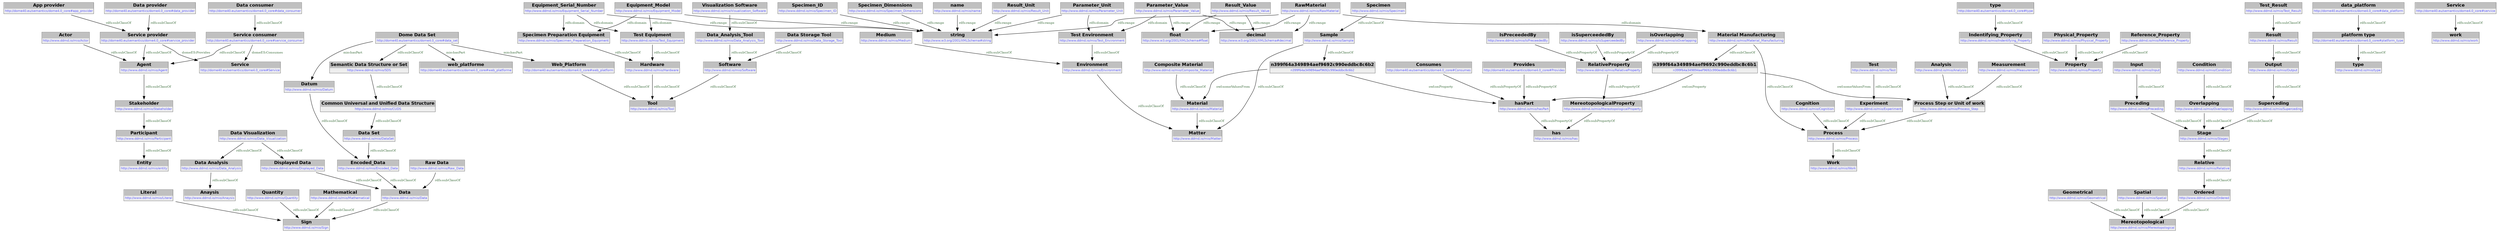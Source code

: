 digraph { 
 node [ fontname="DejaVu Sans" ] ; 
	node0 -> node1 [ color=BLACK, label=< <font point-size='10' color='#336633'>rdfs:subClassOf</font> > ] ;
	node2 -> node3 [ color=BLACK, label=< <font point-size='10' color='#336633'>rdfs:subClassOf</font> > ] ;
	node6 -> node7 [ color=BLACK, label=< <font point-size='10' color='#336633'>rdfs:subClassOf</font> > ] ;
	node8 -> node9 [ color=BLACK, label=< <font point-size='10' color='#336633'>rdfs:subClassOf</font> > ] ;
	node10 -> node11 [ color=BLACK, label=< <font point-size='10' color='#336633'>rdfs:subClassOf</font> > ] ;
	node4 -> node12 [ color=BLACK, label=< <font point-size='10' color='#336633'>rdfs:subClassOf</font> > ] ;
	node14 -> node15 [ color=BLACK, label=< <font point-size='10' color='#336633'>rdfs:range</font> > ] ;
	node16 -> node17 [ color=BLACK, label=< <font point-size='10' color='#336633'>rdfs:range</font> > ] ;
	node18 -> node19 [ color=BLACK, label=< <font point-size='10' color='#336633'>rdfs:subClassOf</font> > ] ;
	node20 -> node21 [ color=BLACK, label=< <font point-size='10' color='#336633'>rdfs:domain</font> > ] ;
	node22 -> node23 [ color=BLACK, label=< <font point-size='10' color='#336633'>owl:onProperty</font> > ] ;
	node26 -> node27 [ color=BLACK, label=< <font point-size='10' color='#336633'>rdfs:subClassOf</font> > ] ;
	node28 -> node29 [ color=BLACK, label=< <font point-size='10' color='#336633'>rdfs:subClassOf</font> > ] ;
	node32 -> node0 [ color=BLACK, label=< <font point-size='10' color='#336633'>rdfs:subClassOf</font> > ] ;
	node11 -> node33 [ color=BLACK, label=< <font point-size='10' color='#336633'>rdfs:subClassOf</font> > ] ;
	node34 -> node35 [ color=BLACK, label=< <font point-size='10' color='#336633'>rdfs:subClassOf</font> > ] ;
	node37 -> node38 [ color=BLACK, label=< <font point-size='10' color='#336633'>rdfs:subClassOf</font> > ] ;
	node39 -> node40 [ color=BLACK, label=< <font point-size='10' color='#336633'>domeES:Consumes</font> > ] ;
	node41 -> node42 [ color=BLACK, label=< <font point-size='10' color='#336633'>rdfs:subClassOf</font> > ] ;
	node43 -> node44 [ color=BLACK, label=< <font point-size='10' color='#336633'>rdfs:subClassOf</font> > ] ;
	node46 -> node47 [ color=BLACK, label=< <font point-size='10' color='#336633'>rdfs:domain</font> > ] ;
	node48 -> node15 [ color=BLACK, label=< <font point-size='10' color='#336633'>rdfs:range</font> > ] ;
	node21 -> node50 [ color=BLACK, label=< <font point-size='10' color='#336633'>rdfs:subClassOf</font> > ] ;
	node51 -> node42 [ color=BLACK, label=< <font point-size='10' color='#336633'>rdfs:subClassOf</font> > ] ;
	node52 -> node23 [ color=BLACK, label=< <font point-size='10' color='#336633'>rdfs:subPropertyOf</font> > ] ;
	node50 -> node53 [ color=BLACK, label=< <font point-size='10' color='#336633'>rdfs:subClassOf</font> > ] ;
	node55 -> node56 [ color=BLACK, label=< <font point-size='10' color='#336633'>rdfs:subPropertyOf</font> > ] ;
	node14 -> node57 [ color=BLACK, label=< <font point-size='10' color='#336633'>rdfs:range</font> > ] ;
	node54 -> node40 [ color=BLACK, label=< <font point-size='10' color='#336633'>domeES:Provides</font> > ] ;
	node58 -> node2 [ color=BLACK, label=< <font point-size='10' color='#336633'>rdfs:subClassOf</font> > ] ;
	node59 -> node23 [ color=BLACK, label=< <font point-size='10' color='#336633'>rdfs:subPropertyOf</font> > ] ;
	node44 -> node10 [ color=BLACK, label=< <font point-size='10' color='#336633'>rdfs:subClassOf</font> > ] ;
	node22 -> node60 [ color=BLACK, label=< <font point-size='10' color='#336633'>owl:someValuesFrom</font> > ] ;
	node13 -> node54 [ color=BLACK, label=< <font point-size='10' color='#336633'>rdfs:subClassOf</font> > ] ;
	node46 -> node17 [ color=BLACK, label=< <font point-size='10' color='#336633'>rdfs:range</font> > ] ;
	node61 -> node23 [ color=BLACK, label=< <font point-size='10' color='#336633'>owl:onProperty</font> > ] ;
	node62 -> node17 [ color=BLACK, label=< <font point-size='10' color='#336633'>rdfs:range</font> > ] ;
	node63 -> node12 [ color=BLACK, label=< <font point-size='10' color='#336633'>rdfs:subClassOf</font> > ] ;
	node4 -> node22 [ color=BLACK, label=< <font point-size='10' color='#336633'>rdfs:subClassOf</font> > ] ;
	node45 -> node53 [ color=BLACK, label=< <font point-size='10' color='#336633'>rdfs:subClassOf</font> > ] ;
	node1 -> node66 [ color=BLACK, label=< <font point-size='10' color='#336633'>rdfs:subClassOf</font> > ] ;
	node62 -> node67 [ color=BLACK, label=< <font point-size='10' color='#336633'>rdfs:domain</font> > ] ;
	node48 -> node57 [ color=BLACK, label=< <font point-size='10' color='#336633'>rdfs:range</font> > ] ;
	node61 -> node24 [ color=BLACK, label=< <font point-size='10' color='#336633'>owl:someValuesFrom</font> > ] ;
	node68 -> node53 [ color=BLACK, label=< <font point-size='10' color='#336633'>rdfs:subClassOf</font> > ] ;
	node30 -> node63 [ color=BLACK, label=< <font point-size='10' color='#336633'>rdfs:subClassOf</font> > ] ;
	node48 -> node17 [ color=BLACK, label=< <font point-size='10' color='#336633'>rdfs:range</font> > ] ;
	node69 -> node39 [ color=BLACK, label=< <font point-size='10' color='#336633'>rdfs:subClassOf</font> > ] ;
	node66 -> node31 [ color=BLACK, label=< <font point-size='10' color='#336633'>rdfs:subClassOf</font> > ] ;
	node71 -> node56 [ color=BLACK, label=< <font point-size='10' color='#336633'>rdfs:subPropertyOf</font> > ] ;
	node72 -> node73 [ color=BLACK, label=< <font point-size='10' color='#336633'>rdfs:subClassOf</font> > ] ;
	node37 -> node18 [ color=BLACK, label=< <font point-size='10' color='#336633'>rdfs:subClassOf</font> > ] ;
	node46 -> node21 [ color=BLACK, label=< <font point-size='10' color='#336633'>rdfs:domain</font> > ] ;
	node48 -> node41 [ color=BLACK, label=< <font point-size='10' color='#336633'>rdfs:domain</font> > ] ;
	node75 -> node27 [ color=BLACK, label=< <font point-size='10' color='#336633'>rdfs:subClassOf</font> > ] ;
	node77 -> node78 [ color=BLACK, label=< <font point-size='10' color='#336633'>rdfs:subClassOf</font> > ] ;
	node80 -> node81 [ color=BLACK, label=< <font point-size='10' color='#336633'>mio:hasPart</font> > ] ;
	node81 -> node82 [ color=BLACK, label=< <font point-size='10' color='#336633'>rdfs:subClassOf</font> > ] ;
	node83 -> node17 [ color=BLACK, label=< <font point-size='10' color='#336633'>rdfs:range</font> > ] ;
	node24 -> node42 [ color=BLACK, label=< <font point-size='10' color='#336633'>rdfs:subClassOf</font> > ] ;
	node84 -> node15 [ color=BLACK, label=< <font point-size='10' color='#336633'>rdfs:range</font> > ] ;
	node80 -> node85 [ color=BLACK, label=< <font point-size='10' color='#336633'>mio:hasPart</font> > ] ;
	node86 -> node87 [ color=BLACK, label=< <font point-size='10' color='#336633'>rdfs:subPropertyOf</font> > ] ;
	node5 -> node70 [ color=BLACK, label=< <font point-size='10' color='#336633'>rdfs:subClassOf</font> > ] ;
	node9 -> node73 [ color=BLACK, label=< <font point-size='10' color='#336633'>rdfs:subClassOf</font> > ] ;
	node88 -> node17 [ color=BLACK, label=< <font point-size='10' color='#336633'>rdfs:range</font> > ] ;
	node80 -> node45 [ color=BLACK, label=< <font point-size='10' color='#336633'>mio:hasPart</font> > ] ;
	node89 -> node56 [ color=BLACK, label=< <font point-size='10' color='#336633'>rdfs:subPropertyOf</font> > ] ;
	node35 -> node70 [ color=BLACK, label=< <font point-size='10' color='#336633'>rdfs:subClassOf</font> > ] ;
	node42 -> node90 [ color=BLACK, label=< <font point-size='10' color='#336633'>rdfs:subClassOf</font> > ] ;
	node92 -> node93 [ color=BLACK, label=< <font point-size='10' color='#336633'>rdfs:subClassOf</font> > ] ;
	node20 -> node47 [ color=BLACK, label=< <font point-size='10' color='#336633'>rdfs:domain</font> > ] ;
	node94 -> node73 [ color=BLACK, label=< <font point-size='10' color='#336633'>rdfs:subClassOf</font> > ] ;
	node80 -> node58 [ color=BLACK, label=< <font point-size='10' color='#336633'>rdfs:subClassOf</font> > ] ;
	node54 -> node0 [ color=BLACK, label=< <font point-size='10' color='#336633'>rdfs:subClassOf</font> > ] ;
	node95 -> node60 [ color=BLACK, label=< <font point-size='10' color='#336633'>rdfs:subClassOf</font> > ] ;
	node49 -> node24 [ color=BLACK, label=< <font point-size='10' color='#336633'>rdfs:subClassOf</font> > ] ;
	node29 -> node27 [ color=BLACK, label=< <font point-size='10' color='#336633'>rdfs:subClassOf</font> > ] ;
	node47 -> node50 [ color=BLACK, label=< <font point-size='10' color='#336633'>rdfs:subClassOf</font> > ] ;
	node84 -> node57 [ color=BLACK, label=< <font point-size='10' color='#336633'>rdfs:range</font> > ] ;
	node65 -> node33 [ color=BLACK, label=< <font point-size='10' color='#336633'>rdfs:subClassOf</font> > ] ;
	node33 -> node34 [ color=BLACK, label=< <font point-size='10' color='#336633'>rdfs:subClassOf</font> > ] ;
	node7 -> node68 [ color=BLACK, label=< <font point-size='10' color='#336633'>rdfs:subClassOf</font> > ] ;
	node23 -> node87 [ color=BLACK, label=< <font point-size='10' color='#336633'>rdfs:subPropertyOf</font> > ] ;
	node56 -> node86 [ color=BLACK, label=< <font point-size='10' color='#336633'>rdfs:subPropertyOf</font> > ] ;
	node39 -> node0 [ color=BLACK, label=< <font point-size='10' color='#336633'>rdfs:subClassOf</font> > ] ;
	node96 -> node65 [ color=BLACK, label=< <font point-size='10' color='#336633'>rdfs:subClassOf</font> > ] ;
	node74 -> node51 [ color=BLACK, label=< <font point-size='10' color='#336633'>rdfs:subClassOf</font> > ] ;
	node97 -> node17 [ color=BLACK, label=< <font point-size='10' color='#336633'>rdfs:range</font> > ] ;
	node98 -> node27 [ color=BLACK, label=< <font point-size='10' color='#336633'>rdfs:subClassOf</font> > ] ;
	node36 -> node54 [ color=BLACK, label=< <font point-size='10' color='#336633'>rdfs:subClassOf</font> > ] ;
	node79 -> node42 [ color=BLACK, label=< <font point-size='10' color='#336633'>rdfs:subClassOf</font> > ] ;
	node84 -> node67 [ color=BLACK, label=< <font point-size='10' color='#336633'>rdfs:domain</font> > ] ;
	node60 -> node12 [ color=BLACK, label=< <font point-size='10' color='#336633'>rdfs:subClassOf</font> > ] ;
	node64 -> node33 [ color=BLACK, label=< <font point-size='10' color='#336633'>rdfs:subClassOf</font> > ] ;
	node101 -> node24 [ color=BLACK, label=< <font point-size='10' color='#336633'>rdfs:subClassOf</font> > ] ;
	node3 -> node82 [ color=BLACK, label=< <font point-size='10' color='#336633'>rdfs:subClassOf</font> > ] ;
	node38 -> node29 [ color=BLACK, label=< <font point-size='10' color='#336633'>rdfs:subClassOf</font> > ] ;
	node41 -> node61 [ color=BLACK, label=< <font point-size='10' color='#336633'>rdfs:subClassOf</font> > ] ;
	node99 -> node4 [ color=BLACK, label=< <font point-size='10' color='#336633'>rdfs:subClassOf</font> > ] ;
	node91 -> node70 [ color=BLACK, label=< <font point-size='10' color='#336633'>rdfs:subClassOf</font> > ] ;
	node100 -> node68 [ color=BLACK, label=< <font point-size='10' color='#336633'>rdfs:subClassOf</font> > ] ;
	node82 -> node29 [ color=BLACK, label=< <font point-size='10' color='#336633'>rdfs:subClassOf</font> > ] ;
	node25 -> node77 [ color=BLACK, label=< <font point-size='10' color='#336633'>rdfs:subClassOf</font> > ] ;
	node76 -> node64 [ color=BLACK, label=< <font point-size='10' color='#336633'>rdfs:subClassOf</font> > ] ;
	node20 -> node17 [ color=BLACK, label=< <font point-size='10' color='#336633'>rdfs:range</font> > ] ;
	node67 -> node63 [ color=BLACK, label=< <font point-size='10' color='#336633'>rdfs:subClassOf</font> > ] ;
# http://www.ddmd.io/mio/Agent node0
node0 [ shape=none, color=black label=< <table color='#666666' cellborder='0' cellspacing='0' border='1'><tr><td colspan='2' bgcolor='grey'><B>Agent</B></td></tr><tr><td href='http://www.ddmd.io/mio/Agent' bgcolor='#eeeeee' colspan='2'><font point-size='10' color='#6666ff'>http://www.ddmd.io/mio/Agent</font></td></tr></table> > ] 
# http://www.ddmd.io/mio/Stakeholder node1
node1 [ shape=none, color=black label=< <table color='#666666' cellborder='0' cellspacing='0' border='1'><tr><td colspan='2' bgcolor='grey'><B>Stakeholder</B></td></tr><tr><td href='http://www.ddmd.io/mio/Stakeholder' bgcolor='#eeeeee' colspan='2'><font point-size='10' color='#6666ff'>http://www.ddmd.io/mio/Stakeholder</font></td></tr></table> > ] 
# http://www.ddmd.io/mio/CUDS node2
node2 [ shape=none, color=black label=< <table color='#666666' cellborder='0' cellspacing='0' border='1'><tr><td colspan='2' bgcolor='grey'><B>Common Universal and Unified Data Structure</B></td></tr><tr><td href='http://www.ddmd.io/mio/CUDS' bgcolor='#eeeeee' colspan='2'><font point-size='10' color='#6666ff'>http://www.ddmd.io/mio/CUDS</font></td></tr></table> > ] 
# http://www.ddmd.io/mio/DataSet node3
node3 [ shape=none, color=black label=< <table color='#666666' cellborder='0' cellspacing='0' border='1'><tr><td colspan='2' bgcolor='grey'><B>Data Set</B></td></tr><tr><td href='http://www.ddmd.io/mio/DataSet' bgcolor='#eeeeee' colspan='2'><font point-size='10' color='#6666ff'>http://www.ddmd.io/mio/DataSet</font></td></tr></table> > ] 
# http://www.ddmd.io/mio/Sample node4
node4 [ shape=none, color=black label=< <table color='#666666' cellborder='0' cellspacing='0' border='1'><tr><td colspan='2' bgcolor='grey'><B>Sample</B></td></tr><tr><td href='http://www.ddmd.io/mio/Sample' bgcolor='#eeeeee' colspan='2'><font point-size='10' color='#6666ff'>http://www.ddmd.io/mio/Sample</font></td></tr></table> > ] 
# http://www.ddmd.io/mio/Geometrical node5
node5 [ shape=none, color=black label=< <table color='#666666' cellborder='0' cellspacing='0' border='1'><tr><td colspan='2' bgcolor='grey'><B>Geometrical</B></td></tr><tr><td href='http://www.ddmd.io/mio/Geometrical' bgcolor='#eeeeee' colspan='2'><font point-size='10' color='#6666ff'>http://www.ddmd.io/mio/Geometrical</font></td></tr></table> > ] 
# http://www.ddmd.io/mio/Visualization_Software node6
node6 [ shape=none, color=black label=< <table color='#666666' cellborder='0' cellspacing='0' border='1'><tr><td colspan='2' bgcolor='grey'><B>Visualization Software</B></td></tr><tr><td href='http://www.ddmd.io/mio/Visualization_Software' bgcolor='#eeeeee' colspan='2'><font point-size='10' color='#6666ff'>http://www.ddmd.io/mio/Visualization_Software</font></td></tr></table> > ] 
# http://www.ddmd.io/mio/Data_Analysis_Tool node7
node7 [ shape=none, color=black label=< <table color='#666666' cellborder='0' cellspacing='0' border='1'><tr><td colspan='2' bgcolor='grey'><B>Data_Analysis_Tool</B></td></tr><tr><td href='http://www.ddmd.io/mio/Data_Analysis_Tool' bgcolor='#eeeeee' colspan='2'><font point-size='10' color='#6666ff'>http://www.ddmd.io/mio/Data_Analysis_Tool</font></td></tr></table> > ] 
# http://dome40.eu/semantics/dome4.0_core#type node8
node8 [ shape=none, color=black label=< <table color='#666666' cellborder='0' cellspacing='0' border='1'><tr><td colspan='2' bgcolor='grey'><B>type</B></td></tr><tr><td href='http://dome40.eu/semantics/dome4.0_core#type' bgcolor='#eeeeee' colspan='2'><font point-size='10' color='#6666ff'>http://dome40.eu/semantics/dome4.0_core#type</font></td></tr></table> > ] 
# http://www.ddmd.io/mio/Indentifying_Property node9
node9 [ shape=none, color=black label=< <table color='#666666' cellborder='0' cellspacing='0' border='1'><tr><td colspan='2' bgcolor='grey'><B>Indentifying_Property</B></td></tr><tr><td href='http://www.ddmd.io/mio/Indentifying_Property' bgcolor='#eeeeee' colspan='2'><font point-size='10' color='#6666ff'>http://www.ddmd.io/mio/Indentifying_Property</font></td></tr></table> > ] 
# http://www.ddmd.io/mio/Output node10
node10 [ shape=none, color=black label=< <table color='#666666' cellborder='0' cellspacing='0' border='1'><tr><td colspan='2' bgcolor='grey'><B>Output</B></td></tr><tr><td href='http://www.ddmd.io/mio/Output' bgcolor='#eeeeee' colspan='2'><font point-size='10' color='#6666ff'>http://www.ddmd.io/mio/Output</font></td></tr></table> > ] 
# http://www.ddmd.io/mio/Superceding node11
node11 [ shape=none, color=black label=< <table color='#666666' cellborder='0' cellspacing='0' border='1'><tr><td colspan='2' bgcolor='grey'><B>Superceding</B></td></tr><tr><td href='http://www.ddmd.io/mio/Superceding' bgcolor='#eeeeee' colspan='2'><font point-size='10' color='#6666ff'>http://www.ddmd.io/mio/Superceding</font></td></tr></table> > ] 
# http://www.ddmd.io/mio/Matter node12
node12 [ shape=none, color=black label=< <table color='#666666' cellborder='0' cellspacing='0' border='1'><tr><td colspan='2' bgcolor='grey'><B>Matter</B></td></tr><tr><td href='http://www.ddmd.io/mio/Matter' bgcolor='#eeeeee' colspan='2'><font point-size='10' color='#6666ff'>http://www.ddmd.io/mio/Matter</font></td></tr></table> > ] 
# http://dome40.eu/semantics/dome4.0_core#data_provider node13
node13 [ shape=none, color=black label=< <table color='#666666' cellborder='0' cellspacing='0' border='1'><tr><td colspan='2' bgcolor='grey'><B>Data provider</B></td></tr><tr><td href='http://dome40.eu/semantics/dome4.0_core#data_provider' bgcolor='#eeeeee' colspan='2'><font point-size='10' color='#6666ff'>http://dome40.eu/semantics/dome4.0_core#data_provider</font></td></tr></table> > ] 
# http://www.ddmd.io/mio/Result_Value node14
node14 [ shape=none, color=black label=< <table color='#666666' cellborder='0' cellspacing='0' border='1'><tr><td colspan='2' bgcolor='grey'><B>Result_Value</B></td></tr><tr><td href='http://www.ddmd.io/mio/Result_Value' bgcolor='#eeeeee' colspan='2'><font point-size='10' color='#6666ff'>http://www.ddmd.io/mio/Result_Value</font></td></tr></table> > ] 
# http://www.w3.org/2001/XMLSchema#float node15
node15 [ shape=none, color=black label=< <table color='#666666' cellborder='0' cellspacing='0' border='1'><tr><td colspan='2' bgcolor='grey'><B>float</B></td></tr><tr><td href='http://www.w3.org/2001/XMLSchema#float' bgcolor='#eeeeee' colspan='2'><font point-size='10' color='#6666ff'>http://www.w3.org/2001/XMLSchema#float</font></td></tr></table> > ] 
# http://www.ddmd.io/mio/Result_Unit node16
node16 [ shape=none, color=black label=< <table color='#666666' cellborder='0' cellspacing='0' border='1'><tr><td colspan='2' bgcolor='grey'><B>Result_Unit</B></td></tr><tr><td href='http://www.ddmd.io/mio/Result_Unit' bgcolor='#eeeeee' colspan='2'><font point-size='10' color='#6666ff'>http://www.ddmd.io/mio/Result_Unit</font></td></tr></table> > ] 
# http://www.w3.org/2001/XMLSchema#string node17
node17 [ shape=none, color=black label=< <table color='#666666' cellborder='0' cellspacing='0' border='1'><tr><td colspan='2' bgcolor='grey'><B>string</B></td></tr><tr><td href='http://www.w3.org/2001/XMLSchema#string' bgcolor='#eeeeee' colspan='2'><font point-size='10' color='#6666ff'>http://www.w3.org/2001/XMLSchema#string</font></td></tr></table> > ] 
# http://www.ddmd.io/mio/Data_Analysis node18
node18 [ shape=none, color=black label=< <table color='#666666' cellborder='0' cellspacing='0' border='1'><tr><td colspan='2' bgcolor='grey'><B>Data Analysis</B></td></tr><tr><td href='http://www.ddmd.io/mio/Data_Analysis' bgcolor='#eeeeee' colspan='2'><font point-size='10' color='#6666ff'>http://www.ddmd.io/mio/Data_Analysis</font></td></tr></table> > ] 
# http://www.ddmd.io/mio/Anaysis node19
node19 [ shape=none, color=black label=< <table color='#666666' cellborder='0' cellspacing='0' border='1'><tr><td colspan='2' bgcolor='grey'><B>Anaysis</B></td></tr><tr><td href='http://www.ddmd.io/mio/Anaysis' bgcolor='#eeeeee' colspan='2'><font point-size='10' color='#6666ff'>http://www.ddmd.io/mio/Anaysis</font></td></tr></table> > ] 
# http://www.ddmd.io/mio/Equipment_Serial_Number node20
node20 [ shape=none, color=black label=< <table color='#666666' cellborder='0' cellspacing='0' border='1'><tr><td colspan='2' bgcolor='grey'><B>Equipment_Serial_Number</B></td></tr><tr><td href='http://www.ddmd.io/mio/Equipment_Serial_Number' bgcolor='#eeeeee' colspan='2'><font point-size='10' color='#6666ff'>http://www.ddmd.io/mio/Equipment_Serial_Number</font></td></tr></table> > ] 
# http://www.ddmd.io/mio/Test_Equipment node21
node21 [ shape=none, color=black label=< <table color='#666666' cellborder='0' cellspacing='0' border='1'><tr><td colspan='2' bgcolor='grey'><B>Test Equipment</B></td></tr><tr><td href='http://www.ddmd.io/mio/Test_Equipment' bgcolor='#eeeeee' colspan='2'><font point-size='10' color='#6666ff'>http://www.ddmd.io/mio/Test_Equipment</font></td></tr></table> > ] 
# n399f64a349894aef9692c990eddbc8c6b2 node22
node22 [ shape=none, color=black label=< <table color='#666666' cellborder='0' cellspacing='0' border='1'><tr><td colspan='2' bgcolor='grey'><B>n399f64a349894aef9692c990eddbc8c6b2</B></td></tr><tr><td href='n399f64a349894aef9692c990eddbc8c6b2' bgcolor='#eeeeee' colspan='2'><font point-size='10' color='#6666ff'>n399f64a349894aef9692c990eddbc8c6b2</font></td></tr></table> > ] 
# http://www.ddmd.io/mio/hasPart node23
node23 [ shape=none, color=black label=< <table color='#666666' cellborder='0' cellspacing='0' border='1'><tr><td colspan='2' bgcolor='grey'><B>hasPart</B></td></tr><tr><td href='http://www.ddmd.io/mio/hasPart' bgcolor='#eeeeee' colspan='2'><font point-size='10' color='#6666ff'>http://www.ddmd.io/mio/hasPart</font></td></tr></table> > ] 
# http://www.ddmd.io/mio/Process_Step node24
node24 [ shape=none, color=black label=< <table color='#666666' cellborder='0' cellspacing='0' border='1'><tr><td colspan='2' bgcolor='grey'><B>Process Step or Unit of work</B></td></tr><tr><td href='http://www.ddmd.io/mio/Process_Step' bgcolor='#eeeeee' colspan='2'><font point-size='10' color='#6666ff'>http://www.ddmd.io/mio/Process_Step</font></td></tr></table> > ] 
# http://dome40.eu/semantics/dome4.0_core#data_platform node25
node25 [ shape=none, color=black label=< <table color='#666666' cellborder='0' cellspacing='0' border='1'><tr><td colspan='2' bgcolor='grey'><B>data_platform</B></td></tr><tr><td href='http://dome40.eu/semantics/dome4.0_core#data_platform' bgcolor='#eeeeee' colspan='2'><font point-size='10' color='#6666ff'>http://dome40.eu/semantics/dome4.0_core#data_platform</font></td></tr></table> > ] 
# http://www.ddmd.io/mio/Literal node26
node26 [ shape=none, color=black label=< <table color='#666666' cellborder='0' cellspacing='0' border='1'><tr><td colspan='2' bgcolor='grey'><B>Literal</B></td></tr><tr><td href='http://www.ddmd.io/mio/Literal' bgcolor='#eeeeee' colspan='2'><font point-size='10' color='#6666ff'>http://www.ddmd.io/mio/Literal</font></td></tr></table> > ] 
# http://www.ddmd.io/mio/Sign node27
node27 [ shape=none, color=black label=< <table color='#666666' cellborder='0' cellspacing='0' border='1'><tr><td colspan='2' bgcolor='grey'><B>Sign</B></td></tr><tr><td href='http://www.ddmd.io/mio/Sign' bgcolor='#eeeeee' colspan='2'><font point-size='10' color='#6666ff'>http://www.ddmd.io/mio/Sign</font></td></tr></table> > ] 
# http://www.ddmd.io/mio/Raw_Data node28
node28 [ shape=none, color=black label=< <table color='#666666' cellborder='0' cellspacing='0' border='1'><tr><td colspan='2' bgcolor='grey'><B>Raw Data</B></td></tr><tr><td href='http://www.ddmd.io/mio/Raw_Data' bgcolor='#eeeeee' colspan='2'><font point-size='10' color='#6666ff'>http://www.ddmd.io/mio/Raw_Data</font></td></tr></table> > ] 
# http://www.ddmd.io/mio/Data node29
node29 [ shape=none, color=black label=< <table color='#666666' cellborder='0' cellspacing='0' border='1'><tr><td colspan='2' bgcolor='grey'><B>Data</B></td></tr><tr><td href='http://www.ddmd.io/mio/Data' bgcolor='#eeeeee' colspan='2'><font point-size='10' color='#6666ff'>http://www.ddmd.io/mio/Data</font></td></tr></table> > ] 
# http://www.ddmd.io/mio/Medium node30
node30 [ shape=none, color=black label=< <table color='#666666' cellborder='0' cellspacing='0' border='1'><tr><td colspan='2' bgcolor='grey'><B>Medium</B></td></tr><tr><td href='http://www.ddmd.io/mio/Medium' bgcolor='#eeeeee' colspan='2'><font point-size='10' color='#6666ff'>http://www.ddmd.io/mio/Medium</font></td></tr></table> > ] 
# http://www.ddmd.io/mio/entity node31
node31 [ shape=none, color=black label=< <table color='#666666' cellborder='0' cellspacing='0' border='1'><tr><td colspan='2' bgcolor='grey'><B>Entity</B></td></tr><tr><td href='http://www.ddmd.io/mio/entity' bgcolor='#eeeeee' colspan='2'><font point-size='10' color='#6666ff'>http://www.ddmd.io/mio/entity</font></td></tr></table> > ] 
# http://www.ddmd.io/mio/Actor node32
node32 [ shape=none, color=black label=< <table color='#666666' cellborder='0' cellspacing='0' border='1'><tr><td colspan='2' bgcolor='grey'><B>Actor</B></td></tr><tr><td href='http://www.ddmd.io/mio/Actor' bgcolor='#eeeeee' colspan='2'><font point-size='10' color='#6666ff'>http://www.ddmd.io/mio/Actor</font></td></tr></table> > ] 
# http://www.ddmd.io/mio/Stages node33
node33 [ shape=none, color=black label=< <table color='#666666' cellborder='0' cellspacing='0' border='1'><tr><td colspan='2' bgcolor='grey'><B>Stage</B></td></tr><tr><td href='http://www.ddmd.io/mio/Stages' bgcolor='#eeeeee' colspan='2'><font point-size='10' color='#6666ff'>http://www.ddmd.io/mio/Stages</font></td></tr></table> > ] 
# http://www.ddmd.io/mio/Relative node34
node34 [ shape=none, color=black label=< <table color='#666666' cellborder='0' cellspacing='0' border='1'><tr><td colspan='2' bgcolor='grey'><B>Relative</B></td></tr><tr><td href='http://www.ddmd.io/mio/Relative' bgcolor='#eeeeee' colspan='2'><font point-size='10' color='#6666ff'>http://www.ddmd.io/mio/Relative</font></td></tr></table> > ] 
# http://www.ddmd.io/mio/Ordered node35
node35 [ shape=none, color=black label=< <table color='#666666' cellborder='0' cellspacing='0' border='1'><tr><td colspan='2' bgcolor='grey'><B>Ordered</B></td></tr><tr><td href='http://www.ddmd.io/mio/Ordered' bgcolor='#eeeeee' colspan='2'><font point-size='10' color='#6666ff'>http://www.ddmd.io/mio/Ordered</font></td></tr></table> > ] 
# http://dome40.eu/semantics/dome4.0_core#app_provider node36
node36 [ shape=none, color=black label=< <table color='#666666' cellborder='0' cellspacing='0' border='1'><tr><td colspan='2' bgcolor='grey'><B>App provider</B></td></tr><tr><td href='http://dome40.eu/semantics/dome4.0_core#app_provider' bgcolor='#eeeeee' colspan='2'><font point-size='10' color='#6666ff'>http://dome40.eu/semantics/dome4.0_core#app_provider</font></td></tr></table> > ] 
# http://www.ddmd.io/mio/Data_Visualization node37
node37 [ shape=none, color=black label=< <table color='#666666' cellborder='0' cellspacing='0' border='1'><tr><td colspan='2' bgcolor='grey'><B>Data Visualization</B></td></tr><tr><td href='http://www.ddmd.io/mio/Data_Visualization' bgcolor='#eeeeee' colspan='2'><font point-size='10' color='#6666ff'>http://www.ddmd.io/mio/Data_Visualization</font></td></tr></table> > ] 
# http://www.ddmd.io/mio/Displayed_Data node38
node38 [ shape=none, color=black label=< <table color='#666666' cellborder='0' cellspacing='0' border='1'><tr><td colspan='2' bgcolor='grey'><B>Displayed Data</B></td></tr><tr><td href='http://www.ddmd.io/mio/Displayed_Data' bgcolor='#eeeeee' colspan='2'><font point-size='10' color='#6666ff'>http://www.ddmd.io/mio/Displayed_Data</font></td></tr></table> > ] 
# http://dome40.eu/semantics/dome4.0_core#service_consumer node39
node39 [ shape=none, color=black label=< <table color='#666666' cellborder='0' cellspacing='0' border='1'><tr><td colspan='2' bgcolor='grey'><B>Service consumer</B></td></tr><tr><td href='http://dome40.eu/semantics/dome4.0_core#service_consumer' bgcolor='#eeeeee' colspan='2'><font point-size='10' color='#6666ff'>http://dome40.eu/semantics/dome4.0_core#service_consumer</font></td></tr></table> > ] 
# http://dome40.eu/semantics/dome4.0_core#Service node40
node40 [ shape=none, color=black label=< <table color='#666666' cellborder='0' cellspacing='0' border='1'><tr><td colspan='2' bgcolor='grey'><B>Service</B></td></tr><tr><td href='http://dome40.eu/semantics/dome4.0_core#Service' bgcolor='#eeeeee' colspan='2'><font point-size='10' color='#6666ff'>http://dome40.eu/semantics/dome4.0_core#Service</font></td></tr></table> > ] 
# http://www.ddmd.io/mio/Material_Manufacturing node41
node41 [ shape=none, color=black label=< <table color='#666666' cellborder='0' cellspacing='0' border='1'><tr><td colspan='2' bgcolor='grey'><B>Material Manufacturing</B></td></tr><tr><td href='http://www.ddmd.io/mio/Material_Manufacturing' bgcolor='#eeeeee' colspan='2'><font point-size='10' color='#6666ff'>http://www.ddmd.io/mio/Material_Manufacturing</font></td></tr></table> > ] 
# http://www.ddmd.io/mio/Process node42
node42 [ shape=none, color=black label=< <table color='#666666' cellborder='0' cellspacing='0' border='1'><tr><td colspan='2' bgcolor='grey'><B>Process</B></td></tr><tr><td href='http://www.ddmd.io/mio/Process' bgcolor='#eeeeee' colspan='2'><font point-size='10' color='#6666ff'>http://www.ddmd.io/mio/Process</font></td></tr></table> > ] 
# http://www.ddmd.io/mio/Test_Result node43
node43 [ shape=none, color=black label=< <table color='#666666' cellborder='0' cellspacing='0' border='1'><tr><td colspan='2' bgcolor='grey'><B>Test_Result</B></td></tr><tr><td href='http://www.ddmd.io/mio/Test_Result' bgcolor='#eeeeee' colspan='2'><font point-size='10' color='#6666ff'>http://www.ddmd.io/mio/Test_Result</font></td></tr></table> > ] 
# http://www.ddmd.io/mio/Result node44
node44 [ shape=none, color=black label=< <table color='#666666' cellborder='0' cellspacing='0' border='1'><tr><td colspan='2' bgcolor='grey'><B>Result</B></td></tr><tr><td href='http://www.ddmd.io/mio/Result' bgcolor='#eeeeee' colspan='2'><font point-size='10' color='#6666ff'>http://www.ddmd.io/mio/Result</font></td></tr></table> > ] 
# http://dome40.eu/semantics/dome4.0_core#web_platform node45
node45 [ shape=none, color=black label=< <table color='#666666' cellborder='0' cellspacing='0' border='1'><tr><td colspan='2' bgcolor='grey'><B>Web_Platform</B></td></tr><tr><td href='http://dome40.eu/semantics/dome4.0_core#web_platform' bgcolor='#eeeeee' colspan='2'><font point-size='10' color='#6666ff'>http://dome40.eu/semantics/dome4.0_core#web_platform</font></td></tr></table> > ] 
# http://www.ddmd.io/mio/Equipment_Model node46
node46 [ shape=none, color=black label=< <table color='#666666' cellborder='0' cellspacing='0' border='1'><tr><td colspan='2' bgcolor='grey'><B>Equipment_Model</B></td></tr><tr><td href='http://www.ddmd.io/mio/Equipment_Model' bgcolor='#eeeeee' colspan='2'><font point-size='10' color='#6666ff'>http://www.ddmd.io/mio/Equipment_Model</font></td></tr></table> > ] 
# http://www.ddmd.io/mio/Specimen_Preparation_Equipment node47
node47 [ shape=none, color=black label=< <table color='#666666' cellborder='0' cellspacing='0' border='1'><tr><td colspan='2' bgcolor='grey'><B>Specimen Preparation Equipment</B></td></tr><tr><td href='http://www.ddmd.io/mio/Specimen_Preparation_Equipment' bgcolor='#eeeeee' colspan='2'><font point-size='10' color='#6666ff'>http://www.ddmd.io/mio/Specimen_Preparation_Equipment</font></td></tr></table> > ] 
# http://www.ddmd.io/mio/RawMaterial node48
node48 [ shape=none, color=black label=< <table color='#666666' cellborder='0' cellspacing='0' border='1'><tr><td colspan='2' bgcolor='grey'><B>RawMaterial</B></td></tr><tr><td href='http://www.ddmd.io/mio/RawMaterial' bgcolor='#eeeeee' colspan='2'><font point-size='10' color='#6666ff'>http://www.ddmd.io/mio/RawMaterial</font></td></tr></table> > ] 
# http://www.ddmd.io/mio/Analysis node49
node49 [ shape=none, color=black label=< <table color='#666666' cellborder='0' cellspacing='0' border='1'><tr><td colspan='2' bgcolor='grey'><B>Analysis</B></td></tr><tr><td href='http://www.ddmd.io/mio/Analysis' bgcolor='#eeeeee' colspan='2'><font point-size='10' color='#6666ff'>http://www.ddmd.io/mio/Analysis</font></td></tr></table> > ] 
# http://www.ddmd.io/mio/Hardware node50
node50 [ shape=none, color=black label=< <table color='#666666' cellborder='0' cellspacing='0' border='1'><tr><td colspan='2' bgcolor='grey'><B>Hardware</B></td></tr><tr><td href='http://www.ddmd.io/mio/Hardware' bgcolor='#eeeeee' colspan='2'><font point-size='10' color='#6666ff'>http://www.ddmd.io/mio/Hardware</font></td></tr></table> > ] 
# http://www.ddmd.io/mio/Experiment node51
node51 [ shape=none, color=black label=< <table color='#666666' cellborder='0' cellspacing='0' border='1'><tr><td colspan='2' bgcolor='grey'><B>Experiment</B></td></tr><tr><td href='http://www.ddmd.io/mio/Experiment' bgcolor='#eeeeee' colspan='2'><font point-size='10' color='#6666ff'>http://www.ddmd.io/mio/Experiment</font></td></tr></table> > ] 
# http://dome40.eu/semantics/dome4.0_core#Consumes node52
node52 [ shape=none, color=black label=< <table color='#666666' cellborder='0' cellspacing='0' border='1'><tr><td colspan='2' bgcolor='grey'><B>Consumes</B></td></tr><tr><td href='http://dome40.eu/semantics/dome4.0_core#Consumes' bgcolor='#eeeeee' colspan='2'><font point-size='10' color='#6666ff'>http://dome40.eu/semantics/dome4.0_core#Consumes</font></td></tr></table> > ] 
# http://www.ddmd.io/mio/Tool node53
node53 [ shape=none, color=black label=< <table color='#666666' cellborder='0' cellspacing='0' border='1'><tr><td colspan='2' bgcolor='grey'><B>Tool</B></td></tr><tr><td href='http://www.ddmd.io/mio/Tool' bgcolor='#eeeeee' colspan='2'><font point-size='10' color='#6666ff'>http://www.ddmd.io/mio/Tool</font></td></tr></table> > ] 
# http://dome40.eu/semantics/dome4.0_core#service_provider node54
node54 [ shape=none, color=black label=< <table color='#666666' cellborder='0' cellspacing='0' border='1'><tr><td colspan='2' bgcolor='grey'><B>Service provider</B></td></tr><tr><td href='http://dome40.eu/semantics/dome4.0_core#service_provider' bgcolor='#eeeeee' colspan='2'><font point-size='10' color='#6666ff'>http://dome40.eu/semantics/dome4.0_core#service_provider</font></td></tr></table> > ] 
# http://www.ddmd.io/mio/IsPreceededBy node55
node55 [ shape=none, color=black label=< <table color='#666666' cellborder='0' cellspacing='0' border='1'><tr><td colspan='2' bgcolor='grey'><B>IsPreceededBy</B></td></tr><tr><td href='http://www.ddmd.io/mio/IsPreceededBy' bgcolor='#eeeeee' colspan='2'><font point-size='10' color='#6666ff'>http://www.ddmd.io/mio/IsPreceededBy</font></td></tr></table> > ] 
# http://www.ddmd.io/mio/RelativeProperty node56
node56 [ shape=none, color=black label=< <table color='#666666' cellborder='0' cellspacing='0' border='1'><tr><td colspan='2' bgcolor='grey'><B>RelativeProperty</B></td></tr><tr><td href='http://www.ddmd.io/mio/RelativeProperty' bgcolor='#eeeeee' colspan='2'><font point-size='10' color='#6666ff'>http://www.ddmd.io/mio/RelativeProperty</font></td></tr></table> > ] 
# http://www.w3.org/2001/XMLSchema#decimal node57
node57 [ shape=none, color=black label=< <table color='#666666' cellborder='0' cellspacing='0' border='1'><tr><td colspan='2' bgcolor='grey'><B>decimal</B></td></tr><tr><td href='http://www.w3.org/2001/XMLSchema#decimal' bgcolor='#eeeeee' colspan='2'><font point-size='10' color='#6666ff'>http://www.w3.org/2001/XMLSchema#decimal</font></td></tr></table> > ] 
# http://www.ddmd.io/mio/SDS node58
node58 [ shape=none, color=black label=< <table color='#666666' cellborder='0' cellspacing='0' border='1'><tr><td colspan='2' bgcolor='grey'><B>Semantic Data Structure or Set</B></td></tr><tr><td href='http://www.ddmd.io/mio/SDS' bgcolor='#eeeeee' colspan='2'><font point-size='10' color='#6666ff'>http://www.ddmd.io/mio/SDS</font></td></tr></table> > ] 
# http://dome40.eu/semantics/dome4.0_core#Provides node59
node59 [ shape=none, color=black label=< <table color='#666666' cellborder='0' cellspacing='0' border='1'><tr><td colspan='2' bgcolor='grey'><B>Provides</B></td></tr><tr><td href='http://dome40.eu/semantics/dome4.0_core#Provides' bgcolor='#eeeeee' colspan='2'><font point-size='10' color='#6666ff'>http://dome40.eu/semantics/dome4.0_core#Provides</font></td></tr></table> > ] 
# http://www.ddmd.io/mio/Material node60
node60 [ shape=none, color=black label=< <table color='#666666' cellborder='0' cellspacing='0' border='1'><tr><td colspan='2' bgcolor='grey'><B>Material</B></td></tr><tr><td href='http://www.ddmd.io/mio/Material' bgcolor='#eeeeee' colspan='2'><font point-size='10' color='#6666ff'>http://www.ddmd.io/mio/Material</font></td></tr></table> > ] 
# n399f64a349894aef9692c990eddbc8c6b1 node61
node61 [ shape=none, color=black label=< <table color='#666666' cellborder='0' cellspacing='0' border='1'><tr><td colspan='2' bgcolor='grey'><B>n399f64a349894aef9692c990eddbc8c6b1</B></td></tr><tr><td href='n399f64a349894aef9692c990eddbc8c6b1' bgcolor='#eeeeee' colspan='2'><font point-size='10' color='#6666ff'>n399f64a349894aef9692c990eddbc8c6b1</font></td></tr></table> > ] 
# http://www.ddmd.io/mio/Parameter_Unit node62
node62 [ shape=none, color=black label=< <table color='#666666' cellborder='0' cellspacing='0' border='1'><tr><td colspan='2' bgcolor='grey'><B>Parameter_Unit</B></td></tr><tr><td href='http://www.ddmd.io/mio/Parameter_Unit' bgcolor='#eeeeee' colspan='2'><font point-size='10' color='#6666ff'>http://www.ddmd.io/mio/Parameter_Unit</font></td></tr></table> > ] 
# http://www.ddmd.io/mio/Environment node63
node63 [ shape=none, color=black label=< <table color='#666666' cellborder='0' cellspacing='0' border='1'><tr><td colspan='2' bgcolor='grey'><B>Environment</B></td></tr><tr><td href='http://www.ddmd.io/mio/Environment' bgcolor='#eeeeee' colspan='2'><font point-size='10' color='#6666ff'>http://www.ddmd.io/mio/Environment</font></td></tr></table> > ] 
# http://www.ddmd.io/mio/Overlapping node64
node64 [ shape=none, color=black label=< <table color='#666666' cellborder='0' cellspacing='0' border='1'><tr><td colspan='2' bgcolor='grey'><B>Overlapping</B></td></tr><tr><td href='http://www.ddmd.io/mio/Overlapping' bgcolor='#eeeeee' colspan='2'><font point-size='10' color='#6666ff'>http://www.ddmd.io/mio/Overlapping</font></td></tr></table> > ] 
# http://www.ddmd.io/mio/Preceding node65
node65 [ shape=none, color=black label=< <table color='#666666' cellborder='0' cellspacing='0' border='1'><tr><td colspan='2' bgcolor='grey'><B>Preceding</B></td></tr><tr><td href='http://www.ddmd.io/mio/Preceding' bgcolor='#eeeeee' colspan='2'><font point-size='10' color='#6666ff'>http://www.ddmd.io/mio/Preceding</font></td></tr></table> > ] 
# http://www.ddmd.io/mio/Participant node66
node66 [ shape=none, color=black label=< <table color='#666666' cellborder='0' cellspacing='0' border='1'><tr><td colspan='2' bgcolor='grey'><B>Participant</B></td></tr><tr><td href='http://www.ddmd.io/mio/Participant' bgcolor='#eeeeee' colspan='2'><font point-size='10' color='#6666ff'>http://www.ddmd.io/mio/Participant</font></td></tr></table> > ] 
# http://www.ddmd.io/mio/Test_Environment node67
node67 [ shape=none, color=black label=< <table color='#666666' cellborder='0' cellspacing='0' border='1'><tr><td colspan='2' bgcolor='grey'><B>Test Environment</B></td></tr><tr><td href='http://www.ddmd.io/mio/Test_Environment' bgcolor='#eeeeee' colspan='2'><font point-size='10' color='#6666ff'>http://www.ddmd.io/mio/Test_Environment</font></td></tr></table> > ] 
# http://www.ddmd.io/mio/Software node68
node68 [ shape=none, color=black label=< <table color='#666666' cellborder='0' cellspacing='0' border='1'><tr><td colspan='2' bgcolor='grey'><B>Software</B></td></tr><tr><td href='http://www.ddmd.io/mio/Software' bgcolor='#eeeeee' colspan='2'><font point-size='10' color='#6666ff'>http://www.ddmd.io/mio/Software</font></td></tr></table> > ] 
# http://dome40.eu/semantics/dome4.0_core#data_consumer node69
node69 [ shape=none, color=black label=< <table color='#666666' cellborder='0' cellspacing='0' border='1'><tr><td colspan='2' bgcolor='grey'><B>Data consumer</B></td></tr><tr><td href='http://dome40.eu/semantics/dome4.0_core#data_consumer' bgcolor='#eeeeee' colspan='2'><font point-size='10' color='#6666ff'>http://dome40.eu/semantics/dome4.0_core#data_consumer</font></td></tr></table> > ] 
# http://www.ddmd.io/mio/Mereotopological node70
node70 [ shape=none, color=black label=< <table color='#666666' cellborder='0' cellspacing='0' border='1'><tr><td colspan='2' bgcolor='grey'><B>Mereotopological</B></td></tr><tr><td href='http://www.ddmd.io/mio/Mereotopological' bgcolor='#eeeeee' colspan='2'><font point-size='10' color='#6666ff'>http://www.ddmd.io/mio/Mereotopological</font></td></tr></table> > ] 
# http://www.ddmd.io/mio/isSuperceededBy node71
node71 [ shape=none, color=black label=< <table color='#666666' cellborder='0' cellspacing='0' border='1'><tr><td colspan='2' bgcolor='grey'><B>isSuperceededBy</B></td></tr><tr><td href='http://www.ddmd.io/mio/isSuperceededBy' bgcolor='#eeeeee' colspan='2'><font point-size='10' color='#6666ff'>http://www.ddmd.io/mio/isSuperceededBy</font></td></tr></table> > ] 
# http://www.ddmd.io/mio/Physical_Property node72
node72 [ shape=none, color=black label=< <table color='#666666' cellborder='0' cellspacing='0' border='1'><tr><td colspan='2' bgcolor='grey'><B>Physical_Property</B></td></tr><tr><td href='http://www.ddmd.io/mio/Physical_Property' bgcolor='#eeeeee' colspan='2'><font point-size='10' color='#6666ff'>http://www.ddmd.io/mio/Physical_Property</font></td></tr></table> > ] 
# http://www.ddmd.io/mio/Property node73
node73 [ shape=none, color=black label=< <table color='#666666' cellborder='0' cellspacing='0' border='1'><tr><td colspan='2' bgcolor='grey'><B>Property</B></td></tr><tr><td href='http://www.ddmd.io/mio/Property' bgcolor='#eeeeee' colspan='2'><font point-size='10' color='#6666ff'>http://www.ddmd.io/mio/Property</font></td></tr></table> > ] 
# http://www.ddmd.io/mio/Test node74
node74 [ shape=none, color=black label=< <table color='#666666' cellborder='0' cellspacing='0' border='1'><tr><td colspan='2' bgcolor='grey'><B>Test</B></td></tr><tr><td href='http://www.ddmd.io/mio/Test' bgcolor='#eeeeee' colspan='2'><font point-size='10' color='#6666ff'>http://www.ddmd.io/mio/Test</font></td></tr></table> > ] 
# http://www.ddmd.io/mio/Quantity node75
node75 [ shape=none, color=black label=< <table color='#666666' cellborder='0' cellspacing='0' border='1'><tr><td colspan='2' bgcolor='grey'><B>Quantity</B></td></tr><tr><td href='http://www.ddmd.io/mio/Quantity' bgcolor='#eeeeee' colspan='2'><font point-size='10' color='#6666ff'>http://www.ddmd.io/mio/Quantity</font></td></tr></table> > ] 
# http://www.ddmd.io/mio/Condition node76
node76 [ shape=none, color=black label=< <table color='#666666' cellborder='0' cellspacing='0' border='1'><tr><td colspan='2' bgcolor='grey'><B>Condition</B></td></tr><tr><td href='http://www.ddmd.io/mio/Condition' bgcolor='#eeeeee' colspan='2'><font point-size='10' color='#6666ff'>http://www.ddmd.io/mio/Condition</font></td></tr></table> > ] 
# http://dome40.eu/semantics/dome4.0_core#platform_type node77
node77 [ shape=none, color=black label=< <table color='#666666' cellborder='0' cellspacing='0' border='1'><tr><td colspan='2' bgcolor='grey'><B>platform type</B></td></tr><tr><td href='http://dome40.eu/semantics/dome4.0_core#platform_type' bgcolor='#eeeeee' colspan='2'><font point-size='10' color='#6666ff'>http://dome40.eu/semantics/dome4.0_core#platform_type</font></td></tr></table> > ] 
# http://www.ddmd.io/mio/type node78
node78 [ shape=none, color=black label=< <table color='#666666' cellborder='0' cellspacing='0' border='1'><tr><td colspan='2' bgcolor='grey'><B>type</B></td></tr><tr><td href='http://www.ddmd.io/mio/type' bgcolor='#eeeeee' colspan='2'><font point-size='10' color='#6666ff'>http://www.ddmd.io/mio/type</font></td></tr></table> > ] 
# http://www.ddmd.io/mio/Cognition node79
node79 [ shape=none, color=black label=< <table color='#666666' cellborder='0' cellspacing='0' border='1'><tr><td colspan='2' bgcolor='grey'><B>Cognition</B></td></tr><tr><td href='http://www.ddmd.io/mio/Cognition' bgcolor='#eeeeee' colspan='2'><font point-size='10' color='#6666ff'>http://www.ddmd.io/mio/Cognition</font></td></tr></table> > ] 
# http://dome40.eu/semantics/dome4.0_core#data_set node80
node80 [ shape=none, color=black label=< <table color='#666666' cellborder='0' cellspacing='0' border='1'><tr><td colspan='2' bgcolor='grey'><B>Dome Data Set</B></td></tr><tr><td href='http://dome40.eu/semantics/dome4.0_core#data_set' bgcolor='#eeeeee' colspan='2'><font point-size='10' color='#6666ff'>http://dome40.eu/semantics/dome4.0_core#data_set</font></td></tr></table> > ] 
# http://www.ddmd.io/mio/Datum node81
node81 [ shape=none, color=black label=< <table color='#666666' cellborder='0' cellspacing='0' border='1'><tr><td colspan='2' bgcolor='grey'><B>Datum</B></td></tr><tr><td href='http://www.ddmd.io/mio/Datum' bgcolor='#eeeeee' colspan='2'><font point-size='10' color='#6666ff'>http://www.ddmd.io/mio/Datum</font></td></tr></table> > ] 
# http://www.ddmd.io/mio/Encoded_Data node82
node82 [ shape=none, color=black label=< <table color='#666666' cellborder='0' cellspacing='0' border='1'><tr><td colspan='2' bgcolor='grey'><B>Encoded_Data</B></td></tr><tr><td href='http://www.ddmd.io/mio/Encoded_Data' bgcolor='#eeeeee' colspan='2'><font point-size='10' color='#6666ff'>http://www.ddmd.io/mio/Encoded_Data</font></td></tr></table> > ] 
# http://www.ddmd.io/mio/Specimen_ID node83
node83 [ shape=none, color=black label=< <table color='#666666' cellborder='0' cellspacing='0' border='1'><tr><td colspan='2' bgcolor='grey'><B>Specimen_ID</B></td></tr><tr><td href='http://www.ddmd.io/mio/Specimen_ID' bgcolor='#eeeeee' colspan='2'><font point-size='10' color='#6666ff'>http://www.ddmd.io/mio/Specimen_ID</font></td></tr></table> > ] 
# http://www.ddmd.io/mio/Parameter_Value node84
node84 [ shape=none, color=black label=< <table color='#666666' cellborder='0' cellspacing='0' border='1'><tr><td colspan='2' bgcolor='grey'><B>Parameter_Value</B></td></tr><tr><td href='http://www.ddmd.io/mio/Parameter_Value' bgcolor='#eeeeee' colspan='2'><font point-size='10' color='#6666ff'>http://www.ddmd.io/mio/Parameter_Value</font></td></tr></table> > ] 
# http://dome40.eu/semantics/dome4.0_core#web_platforme node85
node85 [ shape=none, color=black label=< <table color='#666666' cellborder='0' cellspacing='0' border='1'><tr><td colspan='2' bgcolor='grey'><B>web_platforme</B></td></tr><tr><td href='http://dome40.eu/semantics/dome4.0_core#web_platforme' bgcolor='#eeeeee' colspan='2'><font point-size='10' color='#6666ff'>http://dome40.eu/semantics/dome4.0_core#web_platforme</font></td></tr></table> > ] 
# http://www.ddmd.io/mio/MereotopologicalProperty node86
node86 [ shape=none, color=black label=< <table color='#666666' cellborder='0' cellspacing='0' border='1'><tr><td colspan='2' bgcolor='grey'><B>MereotopologicalProperty</B></td></tr><tr><td href='http://www.ddmd.io/mio/MereotopologicalProperty' bgcolor='#eeeeee' colspan='2'><font point-size='10' color='#6666ff'>http://www.ddmd.io/mio/MereotopologicalProperty</font></td></tr></table> > ] 
# http://www.ddmd.io/mio/has node87
node87 [ shape=none, color=black label=< <table color='#666666' cellborder='0' cellspacing='0' border='1'><tr><td colspan='2' bgcolor='grey'><B>has</B></td></tr><tr><td href='http://www.ddmd.io/mio/has' bgcolor='#eeeeee' colspan='2'><font point-size='10' color='#6666ff'>http://www.ddmd.io/mio/has</font></td></tr></table> > ] 
# http://www.ddmd.io/mio/Specimen_Dimensions node88
node88 [ shape=none, color=black label=< <table color='#666666' cellborder='0' cellspacing='0' border='1'><tr><td colspan='2' bgcolor='grey'><B>Specimen_Dimensions</B></td></tr><tr><td href='http://www.ddmd.io/mio/Specimen_Dimensions' bgcolor='#eeeeee' colspan='2'><font point-size='10' color='#6666ff'>http://www.ddmd.io/mio/Specimen_Dimensions</font></td></tr></table> > ] 
# http://www.ddmd.io/mio/isOverlapping node89
node89 [ shape=none, color=black label=< <table color='#666666' cellborder='0' cellspacing='0' border='1'><tr><td colspan='2' bgcolor='grey'><B>isOverlapping</B></td></tr><tr><td href='http://www.ddmd.io/mio/isOverlapping' bgcolor='#eeeeee' colspan='2'><font point-size='10' color='#6666ff'>http://www.ddmd.io/mio/isOverlapping</font></td></tr></table> > ] 
# http://www.ddmd.io/mio/Work node90
node90 [ shape=none, color=black label=< <table color='#666666' cellborder='0' cellspacing='0' border='1'><tr><td colspan='2' bgcolor='grey'><B>Work</B></td></tr><tr><td href='http://www.ddmd.io/mio/Work' bgcolor='#eeeeee' colspan='2'><font point-size='10' color='#6666ff'>http://www.ddmd.io/mio/Work</font></td></tr></table> > ] 
# http://www.ddmd.io/mio/Spatial node91
node91 [ shape=none, color=black label=< <table color='#666666' cellborder='0' cellspacing='0' border='1'><tr><td colspan='2' bgcolor='grey'><B>Spatial</B></td></tr><tr><td href='http://www.ddmd.io/mio/Spatial' bgcolor='#eeeeee' colspan='2'><font point-size='10' color='#6666ff'>http://www.ddmd.io/mio/Spatial</font></td></tr></table> > ] 
# http://dome40.eu/semantics/dome4.0_core#service node92
node92 [ shape=none, color=black label=< <table color='#666666' cellborder='0' cellspacing='0' border='1'><tr><td colspan='2' bgcolor='grey'><B>Service</B></td></tr><tr><td href='http://dome40.eu/semantics/dome4.0_core#service' bgcolor='#eeeeee' colspan='2'><font point-size='10' color='#6666ff'>http://dome40.eu/semantics/dome4.0_core#service</font></td></tr></table> > ] 
# http://www.ddmd.io/mio/work node93
node93 [ shape=none, color=black label=< <table color='#666666' cellborder='0' cellspacing='0' border='1'><tr><td colspan='2' bgcolor='grey'><B>work</B></td></tr><tr><td href='http://www.ddmd.io/mio/work' bgcolor='#eeeeee' colspan='2'><font point-size='10' color='#6666ff'>http://www.ddmd.io/mio/work</font></td></tr></table> > ] 
# http://www.ddmd.io/mio/Reference_Property node94
node94 [ shape=none, color=black label=< <table color='#666666' cellborder='0' cellspacing='0' border='1'><tr><td colspan='2' bgcolor='grey'><B>Reference_Property</B></td></tr><tr><td href='http://www.ddmd.io/mio/Reference_Property' bgcolor='#eeeeee' colspan='2'><font point-size='10' color='#6666ff'>http://www.ddmd.io/mio/Reference_Property</font></td></tr></table> > ] 
# http://www.ddmd.io/mio/Composite_Material node95
node95 [ shape=none, color=black label=< <table color='#666666' cellborder='0' cellspacing='0' border='1'><tr><td colspan='2' bgcolor='grey'><B>Composite Material</B></td></tr><tr><td href='http://www.ddmd.io/mio/Composite_Material' bgcolor='#eeeeee' colspan='2'><font point-size='10' color='#6666ff'>http://www.ddmd.io/mio/Composite_Material</font></td></tr></table> > ] 
# http://www.ddmd.io/mio/Input node96
node96 [ shape=none, color=black label=< <table color='#666666' cellborder='0' cellspacing='0' border='1'><tr><td colspan='2' bgcolor='grey'><B>Input</B></td></tr><tr><td href='http://www.ddmd.io/mio/Input' bgcolor='#eeeeee' colspan='2'><font point-size='10' color='#6666ff'>http://www.ddmd.io/mio/Input</font></td></tr></table> > ] 
# http://www.ddmd.io/mio/name node97
node97 [ shape=none, color=black label=< <table color='#666666' cellborder='0' cellspacing='0' border='1'><tr><td colspan='2' bgcolor='grey'><B>name</B></td></tr><tr><td href='http://www.ddmd.io/mio/name' bgcolor='#eeeeee' colspan='2'><font point-size='10' color='#6666ff'>http://www.ddmd.io/mio/name</font></td></tr></table> > ] 
# http://www.ddmd.io/mio/Mathematical node98
node98 [ shape=none, color=black label=< <table color='#666666' cellborder='0' cellspacing='0' border='1'><tr><td colspan='2' bgcolor='grey'><B>Mathematical</B></td></tr><tr><td href='http://www.ddmd.io/mio/Mathematical' bgcolor='#eeeeee' colspan='2'><font point-size='10' color='#6666ff'>http://www.ddmd.io/mio/Mathematical</font></td></tr></table> > ] 
# http://www.ddmd.io/mio/Specimen node99
node99 [ shape=none, color=black label=< <table color='#666666' cellborder='0' cellspacing='0' border='1'><tr><td colspan='2' bgcolor='grey'><B>Specimen</B></td></tr><tr><td href='http://www.ddmd.io/mio/Specimen' bgcolor='#eeeeee' colspan='2'><font point-size='10' color='#6666ff'>http://www.ddmd.io/mio/Specimen</font></td></tr></table> > ] 
# http://www.ddmd.io/mio/Data_Storage_Tool node100
node100 [ shape=none, color=black label=< <table color='#666666' cellborder='0' cellspacing='0' border='1'><tr><td colspan='2' bgcolor='grey'><B>Data Storage Tool</B></td></tr><tr><td href='http://www.ddmd.io/mio/Data_Storage_Tool' bgcolor='#eeeeee' colspan='2'><font point-size='10' color='#6666ff'>http://www.ddmd.io/mio/Data_Storage_Tool</font></td></tr></table> > ] 
# http://www.ddmd.io/mio/Measurement node101
node101 [ shape=none, color=black label=< <table color='#666666' cellborder='0' cellspacing='0' border='1'><tr><td colspan='2' bgcolor='grey'><B>Measurement</B></td></tr><tr><td href='http://www.ddmd.io/mio/Measurement' bgcolor='#eeeeee' colspan='2'><font point-size='10' color='#6666ff'>http://www.ddmd.io/mio/Measurement</font></td></tr></table> > ] 
}
